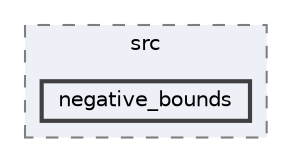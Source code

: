 digraph "env/lib/python3.12/site-packages/numpy/f2py/tests/src/negative_bounds"
{
 // LATEX_PDF_SIZE
  bgcolor="transparent";
  edge [fontname=Helvetica,fontsize=10,labelfontname=Helvetica,labelfontsize=10];
  node [fontname=Helvetica,fontsize=10,shape=box,height=0.2,width=0.4];
  compound=true
  subgraph clusterdir_7ce1ec0de770245b549e74d5a587d6dd {
    graph [ bgcolor="#edf0f7", pencolor="grey50", label="src", fontname=Helvetica,fontsize=10 style="filled,dashed", URL="dir_7ce1ec0de770245b549e74d5a587d6dd.html",tooltip=""]
  dir_f68b41d95356d90a9dbce7ce6ef312a6 [label="negative_bounds", fillcolor="#edf0f7", color="grey25", style="filled,bold", URL="dir_f68b41d95356d90a9dbce7ce6ef312a6.html",tooltip=""];
  }
}
